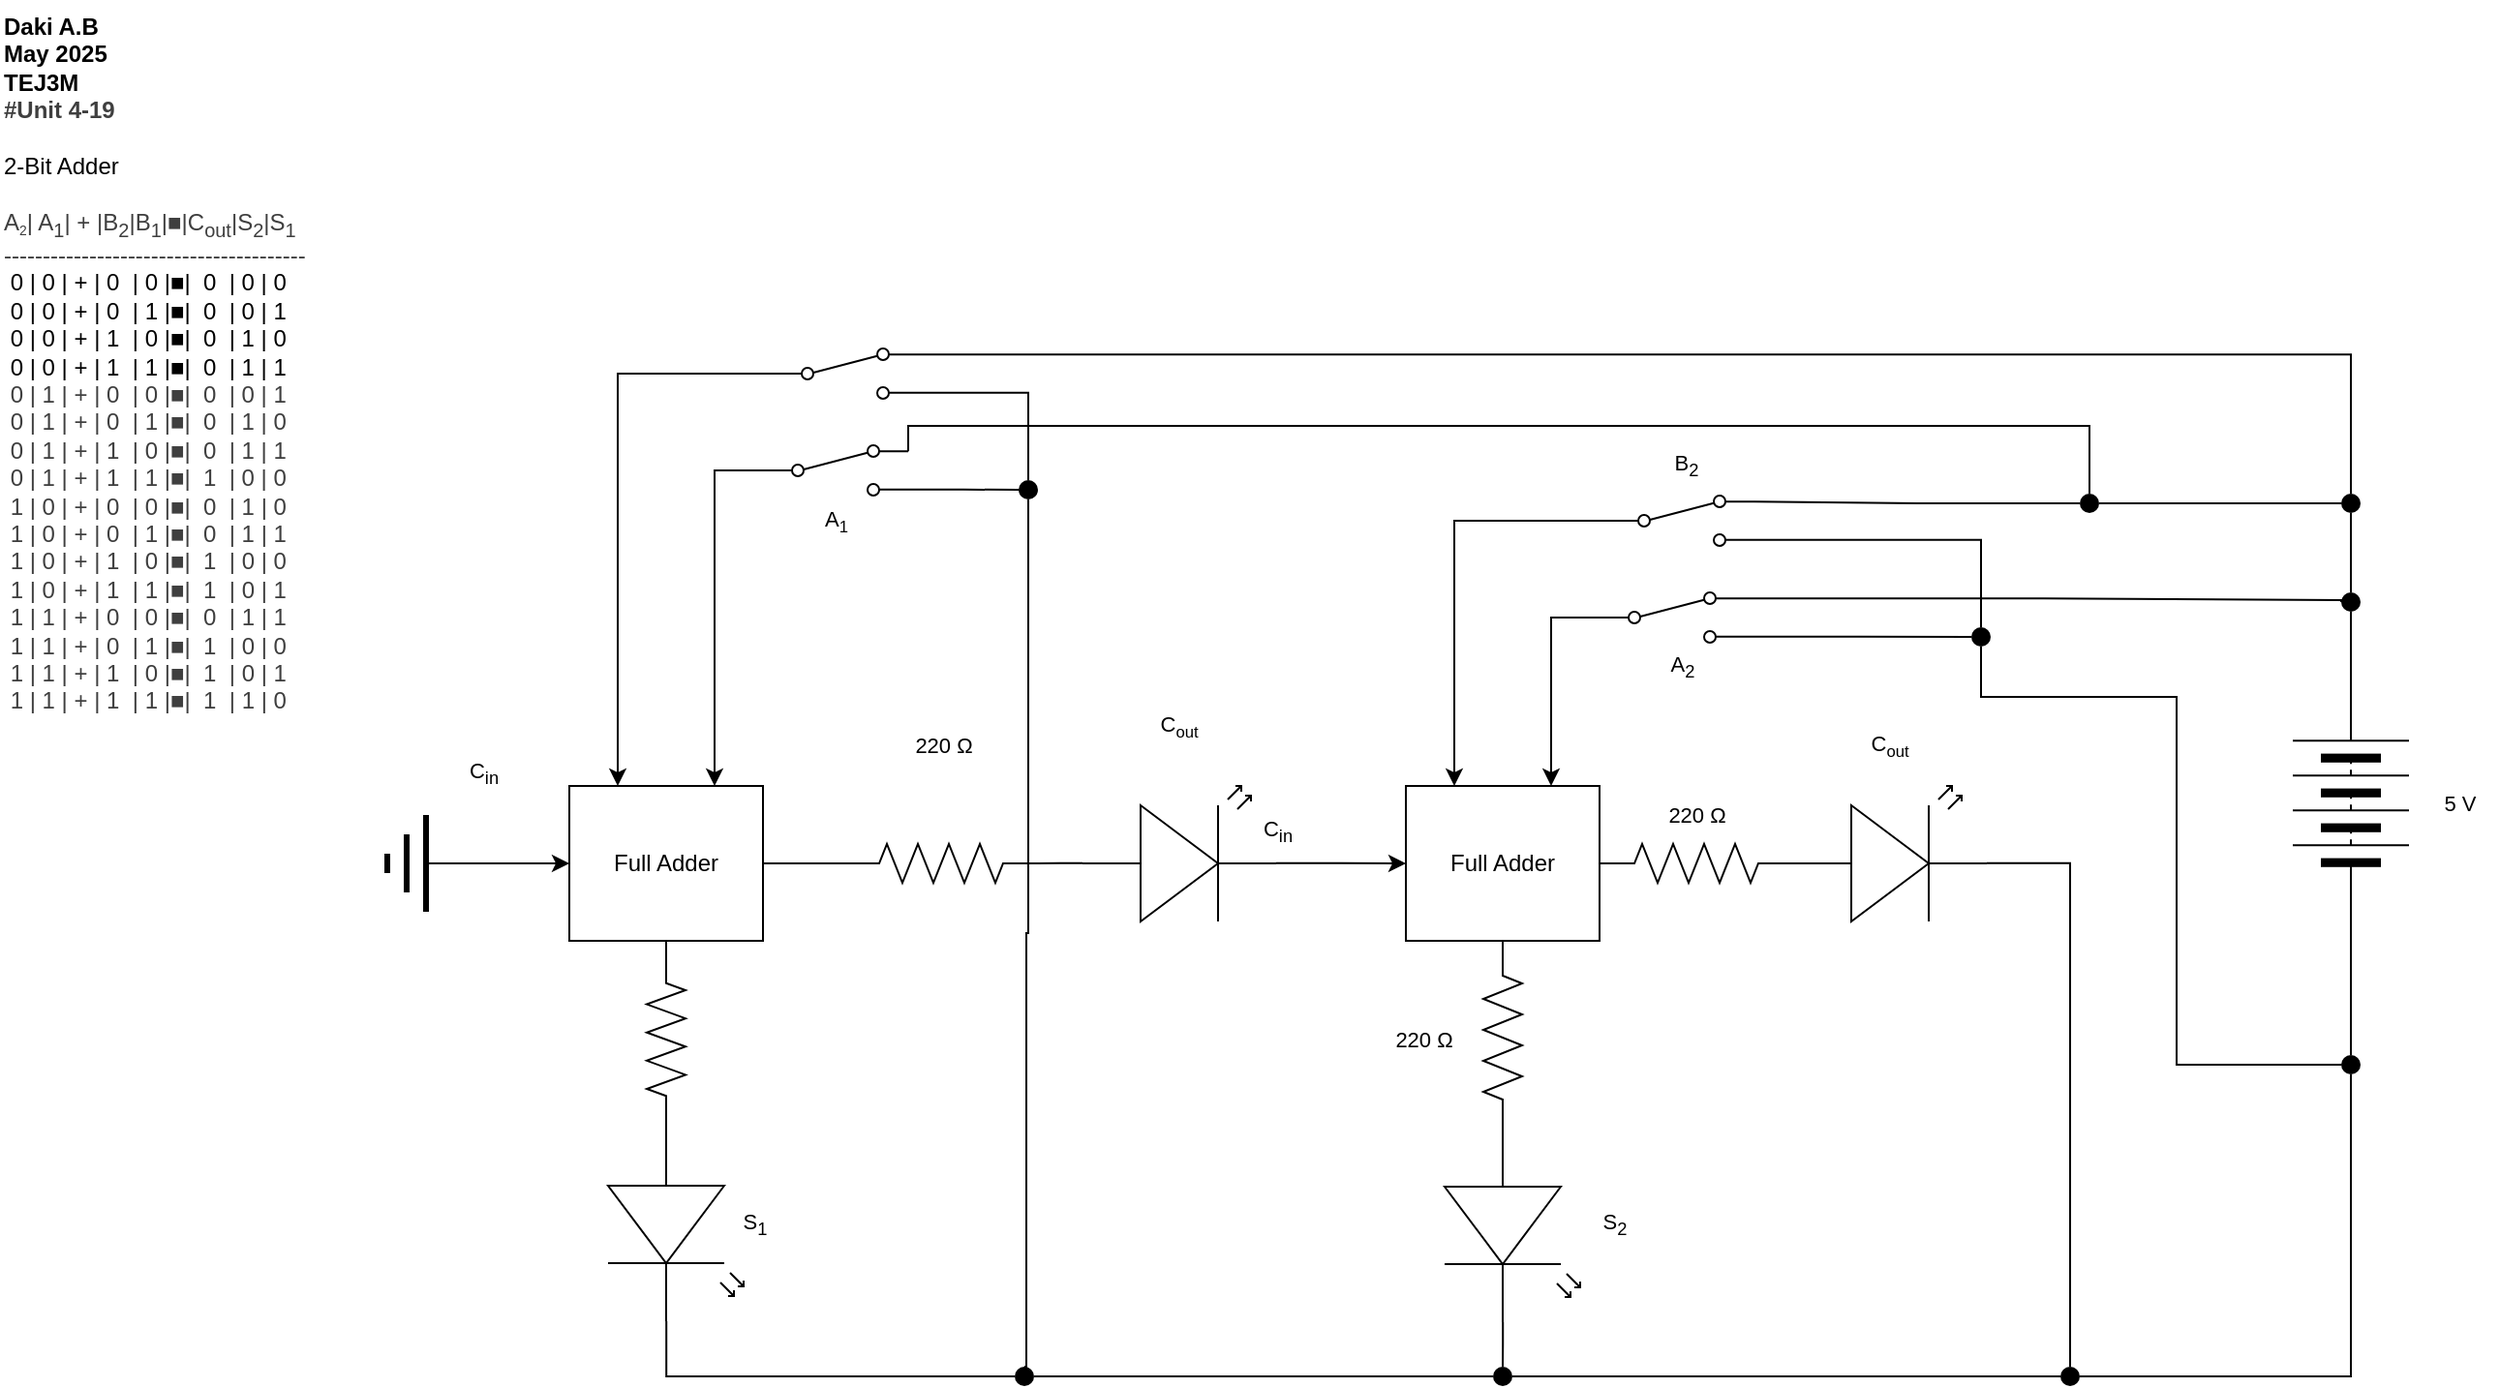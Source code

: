 <mxfile>
    <diagram id="_Hyo0010Kv4ziNow1hdH" name="Page-1">
        <mxGraphModel dx="443" dy="281" grid="1" gridSize="10" guides="1" tooltips="1" connect="1" arrows="1" fold="1" page="1" pageScale="1" pageWidth="827" pageHeight="1169" math="0" shadow="0">
            <root>
                <mxCell id="0"/>
                <mxCell id="1" parent="0"/>
                <mxCell id="21" value="&lt;b&gt;Daki A.B&lt;/b&gt;&lt;div&gt;&lt;font color=&quot;#000000&quot;&gt;&lt;b&gt;May 2025&lt;br&gt;&lt;/b&gt;&lt;/font&gt;&lt;div&gt;&lt;span style=&quot;background-color: transparent;&quot;&gt;&lt;b&gt;TEJ3M&lt;/b&gt;&lt;/span&gt;&lt;/div&gt;&lt;/div&gt;&lt;div&gt;&lt;div style=&quot;color: rgb(63, 63, 63);&quot;&gt;&lt;b&gt;#Unit 4-19&lt;br&gt;&lt;/b&gt;&lt;br&gt;&lt;/div&gt;&lt;/div&gt;&lt;div&gt;2-Bit Adder&lt;/div&gt;&lt;div&gt;&lt;span style=&quot;color: rgb(63, 63, 63); background-color: transparent;&quot;&gt;&lt;br&gt;&lt;/span&gt;&lt;/div&gt;&lt;div&gt;&lt;span style=&quot;color: rgb(63, 63, 63); background-color: transparent;&quot;&gt;A&lt;span style=&quot;font-size: 8.333px;&quot;&gt;&lt;sub&gt;2&lt;/sub&gt;&lt;/span&gt;| A&lt;sub&gt;1&lt;/sub&gt;| + |B&lt;sub&gt;2&lt;/sub&gt;|B&lt;sub&gt;1&lt;/sub&gt;|■|C&lt;sub&gt;out&lt;/sub&gt;|S&lt;sub&gt;2&lt;/sub&gt;|S&lt;sub&gt;1&lt;/sub&gt;&lt;/span&gt;&lt;/div&gt;&lt;div&gt;&lt;span style=&quot;color: rgb(63, 63, 63); background-color: transparent;&quot;&gt;---------------------------------------&lt;/span&gt;&lt;/div&gt;&lt;div&gt;&lt;div&gt;&amp;nbsp;0 | 0 | + | 0&amp;nbsp; | 0 |■|&amp;nbsp; 0&amp;nbsp; | 0 | 0&amp;nbsp;&amp;nbsp;&lt;/div&gt;&lt;div&gt;&amp;nbsp;0 | 0 | + | 0&amp;nbsp; | 1 |■|&amp;nbsp; 0&amp;nbsp; | 0 | 1&amp;nbsp;&lt;/div&gt;&lt;div&gt;&amp;nbsp;0 | 0 | + | 1&amp;nbsp; | 0 |■|&amp;nbsp; 0&amp;nbsp; | 1 | 0&amp;nbsp;&lt;/div&gt;&lt;div&gt;&amp;nbsp;0 | 0 | + | 1&amp;nbsp; | 1 |■|&amp;nbsp; 0&amp;nbsp; | 1 | 1&amp;nbsp;&lt;/div&gt;&lt;/div&gt;&lt;div&gt;&lt;div style=&quot;color: rgb(63, 63, 63); scrollbar-color: rgb(226, 226, 226) rgb(251, 251, 251);&quot;&gt;&amp;nbsp;0 | 1 | + | 0&amp;nbsp; | 0 |■|&amp;nbsp; 0&amp;nbsp; | 0 | 1&amp;nbsp;&lt;/div&gt;&lt;div style=&quot;color: rgb(63, 63, 63); scrollbar-color: rgb(226, 226, 226) rgb(251, 251, 251);&quot;&gt;&amp;nbsp;0 | 1 | + | 0&amp;nbsp; | 1 |■|&amp;nbsp; 0&amp;nbsp; | 1 | 0&amp;nbsp;&lt;/div&gt;&lt;div style=&quot;color: rgb(63, 63, 63); scrollbar-color: rgb(226, 226, 226) rgb(251, 251, 251);&quot;&gt;&amp;nbsp;0 | 1 | + | 1&amp;nbsp; | 0 |■|&amp;nbsp; 0&amp;nbsp; | 1 | 1&amp;nbsp;&lt;/div&gt;&lt;div style=&quot;color: rgb(63, 63, 63); scrollbar-color: rgb(226, 226, 226) rgb(251, 251, 251);&quot;&gt;&amp;nbsp;0 | 1 | + | 1&amp;nbsp; | 1 |■|&amp;nbsp; 1&amp;nbsp; | 0 | 0&amp;nbsp;&lt;/div&gt;&lt;/div&gt;&lt;div style=&quot;color: rgb(63, 63, 63); scrollbar-color: rgb(226, 226, 226) rgb(251, 251, 251);&quot;&gt;&amp;nbsp;1 | 0 | +&amp;nbsp;&lt;span style=&quot;color: rgb(63, 63, 63); background-color: transparent;&quot;&gt;| 0&amp;nbsp;&amp;nbsp;&lt;/span&gt;&lt;span style=&quot;color: rgb(63, 63, 63); background-color: transparent;&quot;&gt;|&lt;/span&gt;&lt;span style=&quot;background-color: transparent; color: rgb(63, 63, 63);&quot;&gt;&amp;nbsp;0&amp;nbsp;&lt;/span&gt;&lt;span style=&quot;color: rgb(63, 63, 63); background-color: transparent;&quot;&gt;|&lt;/span&gt;&lt;span style=&quot;color: rgb(63, 63, 63); background-color: transparent;&quot;&gt;■|&amp;nbsp; 0&amp;nbsp;&amp;nbsp;&lt;/span&gt;&lt;span style=&quot;color: rgb(63, 63, 63); background-color: transparent;&quot;&gt;| 1&amp;nbsp;&lt;/span&gt;&lt;span style=&quot;color: rgb(63, 63, 63); background-color: transparent;&quot;&gt;| 0&amp;nbsp;&lt;/span&gt;&lt;/div&gt;&lt;div style=&quot;color: rgb(63, 63, 63); scrollbar-color: rgb(226, 226, 226) rgb(251, 251, 251);&quot;&gt;&amp;nbsp;1 | 0 | +&amp;nbsp;&lt;span style=&quot;color: rgb(63, 63, 63); background-color: transparent;&quot;&gt;| 0&amp;nbsp;&amp;nbsp;&lt;/span&gt;&lt;span style=&quot;color: rgb(63, 63, 63); background-color: transparent;&quot;&gt;| 1&amp;nbsp;&lt;/span&gt;&lt;span style=&quot;color: rgb(63, 63, 63); background-color: transparent;&quot;&gt;|&lt;/span&gt;&lt;span style=&quot;color: rgb(63, 63, 63); background-color: transparent;&quot;&gt;■|&amp;nbsp; 0&amp;nbsp;&amp;nbsp;&lt;/span&gt;&lt;span style=&quot;color: rgb(63, 63, 63); background-color: transparent;&quot;&gt;| 1&amp;nbsp;&lt;/span&gt;&lt;span style=&quot;color: rgb(63, 63, 63); background-color: transparent;&quot;&gt;| 1&amp;nbsp;&lt;/span&gt;&lt;/div&gt;&lt;div style=&quot;color: rgb(63, 63, 63); scrollbar-color: rgb(226, 226, 226) rgb(251, 251, 251);&quot;&gt;&amp;nbsp;1 | 0 |&amp;nbsp;&lt;span style=&quot;color: rgb(63, 63, 63); background-color: transparent;&quot;&gt;+&amp;nbsp;&lt;/span&gt;&lt;span style=&quot;color: rgb(63, 63, 63); background-color: transparent;&quot;&gt;| 1&amp;nbsp;&amp;nbsp;&lt;/span&gt;&lt;span style=&quot;color: rgb(63, 63, 63); background-color: transparent;&quot;&gt;| 0&amp;nbsp;&lt;/span&gt;&lt;span style=&quot;color: rgb(63, 63, 63); background-color: transparent;&quot;&gt;|&lt;/span&gt;&lt;span style=&quot;color: rgb(63, 63, 63); background-color: transparent;&quot;&gt;■|&amp;nbsp; 1&amp;nbsp;&amp;nbsp;&lt;/span&gt;&lt;span style=&quot;color: rgb(63, 63, 63); background-color: transparent;&quot;&gt;| 0&amp;nbsp;&lt;/span&gt;&lt;span style=&quot;color: rgb(63, 63, 63); background-color: transparent;&quot;&gt;| 0&amp;nbsp;&lt;/span&gt;&lt;/div&gt;&lt;div style=&quot;color: rgb(63, 63, 63); scrollbar-color: rgb(226, 226, 226) rgb(251, 251, 251);&quot;&gt;&amp;nbsp;1 | 0 |&amp;nbsp;&lt;span style=&quot;color: rgb(63, 63, 63); background-color: transparent;&quot;&gt;+&amp;nbsp;&lt;/span&gt;&lt;span style=&quot;color: rgb(63, 63, 63); background-color: transparent;&quot;&gt;| 1&amp;nbsp;&amp;nbsp;&lt;/span&gt;&lt;span style=&quot;color: rgb(63, 63, 63); background-color: transparent;&quot;&gt;| 1&amp;nbsp;&lt;/span&gt;&lt;span style=&quot;color: rgb(63, 63, 63); background-color: transparent;&quot;&gt;|&lt;/span&gt;&lt;span style=&quot;color: rgb(63, 63, 63); background-color: transparent;&quot;&gt;■|&amp;nbsp; 1&amp;nbsp;&amp;nbsp;&lt;/span&gt;&lt;span style=&quot;color: rgb(63, 63, 63); background-color: transparent;&quot;&gt;| 0&amp;nbsp;&lt;/span&gt;&lt;span style=&quot;color: rgb(63, 63, 63); background-color: transparent;&quot;&gt;| 1&amp;nbsp;&lt;/span&gt;&lt;/div&gt;&lt;div style=&quot;color: rgb(63, 63, 63); scrollbar-color: rgb(226, 226, 226) rgb(251, 251, 251);&quot;&gt;&amp;nbsp;1 | 1 |&amp;nbsp;&lt;span style=&quot;color: rgb(63, 63, 63); background-color: transparent;&quot;&gt;+&amp;nbsp;&lt;/span&gt;&lt;span style=&quot;color: rgb(63, 63, 63); background-color: transparent;&quot;&gt;| 0&amp;nbsp;&amp;nbsp;&lt;/span&gt;&lt;span style=&quot;color: rgb(63, 63, 63); background-color: transparent;&quot;&gt;| 0&amp;nbsp;&lt;/span&gt;&lt;span style=&quot;color: rgb(63, 63, 63); background-color: transparent;&quot;&gt;|&lt;/span&gt;&lt;span style=&quot;color: rgb(63, 63, 63); background-color: transparent;&quot;&gt;■|&amp;nbsp; 0&amp;nbsp;&amp;nbsp;&lt;/span&gt;&lt;span style=&quot;color: rgb(63, 63, 63); background-color: transparent;&quot;&gt;| 1&amp;nbsp;&lt;/span&gt;&lt;span style=&quot;color: rgb(63, 63, 63); background-color: transparent;&quot;&gt;| 1&amp;nbsp;&lt;/span&gt;&lt;/div&gt;&lt;div style=&quot;color: rgb(63, 63, 63); scrollbar-color: rgb(226, 226, 226) rgb(251, 251, 251);&quot;&gt;&amp;nbsp;1 | 1 |&amp;nbsp;&lt;span style=&quot;color: rgb(63, 63, 63); background-color: transparent;&quot;&gt;+&amp;nbsp;&lt;/span&gt;&lt;span style=&quot;color: rgb(63, 63, 63); background-color: transparent;&quot;&gt;| 0&amp;nbsp;&amp;nbsp;&lt;/span&gt;&lt;span style=&quot;color: rgb(63, 63, 63); background-color: transparent;&quot;&gt;| 1&amp;nbsp;&lt;/span&gt;&lt;span style=&quot;color: rgb(63, 63, 63); background-color: transparent;&quot;&gt;|&lt;/span&gt;&lt;span style=&quot;color: rgb(63, 63, 63); background-color: transparent;&quot;&gt;■|&amp;nbsp; 1&amp;nbsp;&amp;nbsp;&lt;/span&gt;&lt;span style=&quot;color: rgb(63, 63, 63); background-color: transparent;&quot;&gt;| 0&amp;nbsp;&lt;/span&gt;&lt;span style=&quot;color: rgb(63, 63, 63); background-color: transparent;&quot;&gt;| 0&amp;nbsp;&lt;/span&gt;&lt;/div&gt;&lt;div style=&quot;color: rgb(63, 63, 63); scrollbar-color: rgb(226, 226, 226) rgb(251, 251, 251);&quot;&gt;&amp;nbsp;1 | 1 |&amp;nbsp;&lt;span style=&quot;color: rgb(63, 63, 63); background-color: transparent;&quot;&gt;+&amp;nbsp;&lt;/span&gt;&lt;span style=&quot;color: rgb(63, 63, 63); background-color: transparent;&quot;&gt;| 1&amp;nbsp;&amp;nbsp;&lt;/span&gt;&lt;span style=&quot;color: rgb(63, 63, 63); background-color: transparent;&quot;&gt;| 0&amp;nbsp;&lt;/span&gt;&lt;span style=&quot;color: rgb(63, 63, 63); background-color: transparent;&quot;&gt;|&lt;/span&gt;&lt;span style=&quot;color: rgb(63, 63, 63); background-color: transparent;&quot;&gt;■|&amp;nbsp; 1&amp;nbsp;&amp;nbsp;&lt;/span&gt;&lt;span style=&quot;color: rgb(63, 63, 63); background-color: transparent;&quot;&gt;| 0&amp;nbsp;&lt;/span&gt;&lt;span style=&quot;color: rgb(63, 63, 63); background-color: transparent;&quot;&gt;| 1&amp;nbsp;&lt;/span&gt;&lt;/div&gt;&lt;div style=&quot;color: rgb(63, 63, 63); scrollbar-color: rgb(226, 226, 226) rgb(251, 251, 251);&quot;&gt;&amp;nbsp;1 | 1 |&amp;nbsp;&lt;span style=&quot;color: rgb(63, 63, 63); background-color: transparent;&quot;&gt;+&amp;nbsp;&lt;/span&gt;&lt;span style=&quot;color: rgb(63, 63, 63); background-color: transparent;&quot;&gt;| 1&amp;nbsp;&amp;nbsp;&lt;/span&gt;&lt;span style=&quot;color: rgb(63, 63, 63); background-color: transparent;&quot;&gt;| 1&amp;nbsp;&lt;/span&gt;&lt;span style=&quot;color: rgb(63, 63, 63); background-color: transparent;&quot;&gt;|&lt;/span&gt;&lt;span style=&quot;color: rgb(63, 63, 63); background-color: transparent;&quot;&gt;■|&amp;nbsp; 1&amp;nbsp;&amp;nbsp;&lt;/span&gt;&lt;span style=&quot;color: rgb(63, 63, 63); background-color: transparent;&quot;&gt;| 1&amp;nbsp;&lt;/span&gt;&lt;span style=&quot;color: rgb(63, 63, 63); background-color: transparent;&quot;&gt;| 0&amp;nbsp;&lt;/span&gt;&lt;/div&gt;&lt;div style=&quot;color: rgb(63, 63, 63); scrollbar-color: rgb(226, 226, 226) rgb(251, 251, 251);&quot;&gt;&lt;br&gt;&lt;/div&gt;" style="text;html=1;align=left;verticalAlign=middle;resizable=0;points=[];autosize=1;strokeColor=none;fillColor=none;" parent="1" vertex="1">
                    <mxGeometry x="120" y="130" width="180" height="390" as="geometry"/>
                </mxCell>
                <mxCell id="190" style="edgeStyle=orthogonalEdgeStyle;shape=connector;rounded=0;html=1;exitX=0;exitY=0.5;exitDx=0;exitDy=0;strokeColor=default;align=center;verticalAlign=middle;fontFamily=Helvetica;fontSize=11;fontColor=default;labelBackgroundColor=default;endArrow=none;endFill=0;startArrow=classic;startFill=1;" edge="1" parent="1" source="191">
                    <mxGeometry relative="1" as="geometry">
                        <mxPoint x="340" y="576" as="targetPoint"/>
                        <Array as="points">
                            <mxPoint x="340" y="576"/>
                        </Array>
                    </mxGeometry>
                </mxCell>
                <mxCell id="191" value="Full Adder" style="rounded=0;whiteSpace=wrap;html=1;" vertex="1" parent="1">
                    <mxGeometry x="414" y="536" width="100" height="80" as="geometry"/>
                </mxCell>
                <mxCell id="192" value="A&lt;font size=&quot;1&quot;&gt;&lt;sub&gt;1&lt;/sub&gt;&lt;/font&gt;" style="text;html=1;align=center;verticalAlign=middle;whiteSpace=wrap;rounded=0;fontFamily=Helvetica;fontSize=11;fontColor=default;labelBackgroundColor=default;" vertex="1" parent="1">
                    <mxGeometry x="521.5" y="384" width="60" height="30" as="geometry"/>
                </mxCell>
                <mxCell id="193" value="C&lt;sub&gt;in&lt;/sub&gt;" style="text;html=1;align=center;verticalAlign=middle;whiteSpace=wrap;rounded=0;fontFamily=Helvetica;fontSize=11;fontColor=default;labelBackgroundColor=default;" vertex="1" parent="1">
                    <mxGeometry x="340" y="515" width="60" height="30" as="geometry"/>
                </mxCell>
                <mxCell id="194" value="C&lt;font size=&quot;1&quot;&gt;&lt;sub&gt;out&lt;/sub&gt;&lt;/font&gt;" style="text;html=1;align=center;verticalAlign=middle;whiteSpace=wrap;rounded=0;fontFamily=Helvetica;fontSize=11;fontColor=default;labelBackgroundColor=default;" vertex="1" parent="1">
                    <mxGeometry x="699" y="490" width="60" height="30" as="geometry"/>
                </mxCell>
                <mxCell id="195" value="S&lt;sub&gt;1&lt;/sub&gt;" style="text;html=1;align=center;verticalAlign=middle;whiteSpace=wrap;rounded=0;fontFamily=Helvetica;fontSize=11;fontColor=default;labelBackgroundColor=default;" vertex="1" parent="1">
                    <mxGeometry x="480" y="748" width="60" height="30" as="geometry"/>
                </mxCell>
                <mxCell id="196" value="Full Adder" style="rounded=0;whiteSpace=wrap;html=1;" vertex="1" parent="1">
                    <mxGeometry x="846" y="536" width="100" height="80" as="geometry"/>
                </mxCell>
                <mxCell id="197" value="A&lt;sub&gt;2&lt;/sub&gt;" style="text;html=1;align=center;verticalAlign=middle;whiteSpace=wrap;rounded=0;fontFamily=Helvetica;fontSize=11;fontColor=default;labelBackgroundColor=default;" vertex="1" parent="1">
                    <mxGeometry x="958.5" y="460" width="60" height="30" as="geometry"/>
                </mxCell>
                <mxCell id="198" value="B&lt;sub&gt;2&lt;/sub&gt;" style="text;html=1;align=center;verticalAlign=middle;whiteSpace=wrap;rounded=0;fontFamily=Helvetica;fontSize=11;fontColor=default;labelBackgroundColor=default;" vertex="1" parent="1">
                    <mxGeometry x="961" y="356" width="60" height="30" as="geometry"/>
                </mxCell>
                <mxCell id="199" value="C&lt;sub&gt;in&lt;/sub&gt;" style="text;html=1;align=center;verticalAlign=middle;whiteSpace=wrap;rounded=0;fontFamily=Helvetica;fontSize=11;fontColor=default;labelBackgroundColor=default;" vertex="1" parent="1">
                    <mxGeometry x="750" y="545" width="60" height="30" as="geometry"/>
                </mxCell>
                <mxCell id="200" value="C&lt;font size=&quot;1&quot;&gt;&lt;sub&gt;out&lt;/sub&gt;&lt;/font&gt;" style="text;html=1;align=center;verticalAlign=middle;whiteSpace=wrap;rounded=0;fontFamily=Helvetica;fontSize=11;fontColor=default;labelBackgroundColor=default;" vertex="1" parent="1">
                    <mxGeometry x="1066" y="500" width="60" height="30" as="geometry"/>
                </mxCell>
                <mxCell id="201" value="S&lt;sub&gt;2&lt;/sub&gt;" style="text;html=1;align=center;verticalAlign=middle;whiteSpace=wrap;rounded=0;fontFamily=Helvetica;fontSize=11;fontColor=default;labelBackgroundColor=default;" vertex="1" parent="1">
                    <mxGeometry x="924" y="747.5" width="60" height="30" as="geometry"/>
                </mxCell>
                <mxCell id="202" style="edgeStyle=orthogonalEdgeStyle;shape=connector;rounded=0;html=1;exitX=1;exitY=0.57;exitDx=0;exitDy=0;exitPerimeter=0;entryX=0.5;entryY=0;entryDx=0;entryDy=0;strokeColor=default;align=center;verticalAlign=middle;fontFamily=Helvetica;fontSize=11;fontColor=default;labelBackgroundColor=default;endArrow=none;endFill=0;" edge="1" parent="1" source="203" target="221">
                    <mxGeometry relative="1" as="geometry"/>
                </mxCell>
                <mxCell id="203" value="" style="verticalLabelPosition=bottom;shadow=0;dashed=0;align=center;html=1;verticalAlign=top;shape=mxgraph.electrical.opto_electronics.led_2;pointerEvents=1;rotation=90;" vertex="1" parent="1">
                    <mxGeometry x="851" y="728" width="100" height="70" as="geometry"/>
                </mxCell>
                <mxCell id="204" style="edgeStyle=orthogonalEdgeStyle;shape=connector;rounded=0;html=1;exitX=1;exitY=0.57;exitDx=0;exitDy=0;exitPerimeter=0;entryX=0.5;entryY=0;entryDx=0;entryDy=0;strokeColor=default;align=center;verticalAlign=middle;fontFamily=Helvetica;fontSize=11;fontColor=default;labelBackgroundColor=default;endArrow=none;endFill=0;" edge="1" parent="1" source="205" target="222">
                    <mxGeometry relative="1" as="geometry"/>
                </mxCell>
                <mxCell id="205" value="" style="verticalLabelPosition=bottom;shadow=0;dashed=0;align=center;html=1;verticalAlign=top;shape=mxgraph.electrical.opto_electronics.led_2;pointerEvents=1;rotation=0;" vertex="1" parent="1">
                    <mxGeometry x="1046" y="536" width="100" height="70" as="geometry"/>
                </mxCell>
                <mxCell id="206" value="" style="pointerEvents=1;verticalLabelPosition=bottom;shadow=0;dashed=0;align=center;html=1;verticalAlign=top;shape=mxgraph.electrical.resistors.resistor_2;fontFamily=Helvetica;fontSize=11;fontColor=default;labelBackgroundColor=default;" vertex="1" parent="1">
                    <mxGeometry x="946" y="566" width="100" height="20" as="geometry"/>
                </mxCell>
                <mxCell id="207" value="" style="pointerEvents=1;verticalLabelPosition=bottom;shadow=0;dashed=0;align=center;html=1;verticalAlign=top;shape=mxgraph.electrical.resistors.resistor_2;fontFamily=Helvetica;fontSize=11;fontColor=default;labelBackgroundColor=default;rotation=90;" vertex="1" parent="1">
                    <mxGeometry x="846" y="656" width="100" height="20" as="geometry"/>
                </mxCell>
                <mxCell id="208" style="edgeStyle=orthogonalEdgeStyle;shape=connector;rounded=0;html=1;exitX=1;exitY=0.57;exitDx=0;exitDy=0;exitPerimeter=0;entryX=0;entryY=0.5;entryDx=0;entryDy=0;strokeColor=default;align=center;verticalAlign=middle;fontFamily=Helvetica;fontSize=11;fontColor=default;labelBackgroundColor=default;endArrow=none;endFill=0;" edge="1" parent="1" source="209" target="244">
                    <mxGeometry relative="1" as="geometry"/>
                </mxCell>
                <mxCell id="209" value="" style="verticalLabelPosition=bottom;shadow=0;dashed=0;align=center;html=1;verticalAlign=top;shape=mxgraph.electrical.opto_electronics.led_2;pointerEvents=1;rotation=90;" vertex="1" parent="1">
                    <mxGeometry x="419" y="727.5" width="100" height="70" as="geometry"/>
                </mxCell>
                <mxCell id="262" style="edgeStyle=orthogonalEdgeStyle;html=1;exitX=0;exitY=0.5;exitDx=0;exitDy=0;exitPerimeter=0;entryX=0.5;entryY=1;entryDx=0;entryDy=0;rounded=0;endArrow=none;endFill=0;" edge="1" parent="1" source="210" target="191">
                    <mxGeometry relative="1" as="geometry"/>
                </mxCell>
                <mxCell id="210" value="" style="pointerEvents=1;verticalLabelPosition=bottom;shadow=0;dashed=0;align=center;html=1;verticalAlign=top;shape=mxgraph.electrical.resistors.resistor_2;fontFamily=Helvetica;fontSize=11;fontColor=default;labelBackgroundColor=default;rotation=90;" vertex="1" parent="1">
                    <mxGeometry x="418.5" y="657" width="91" height="20" as="geometry"/>
                </mxCell>
                <mxCell id="211" style="edgeStyle=orthogonalEdgeStyle;shape=connector;rounded=0;html=1;exitX=1;exitY=0.57;exitDx=0;exitDy=0;exitPerimeter=0;entryX=0;entryY=0.5;entryDx=0;entryDy=0;strokeColor=default;align=center;verticalAlign=middle;fontFamily=Helvetica;fontSize=11;fontColor=default;labelBackgroundColor=default;endArrow=classic;endFill=1;" edge="1" parent="1" source="212" target="196">
                    <mxGeometry relative="1" as="geometry"/>
                </mxCell>
                <mxCell id="212" value="" style="verticalLabelPosition=bottom;shadow=0;dashed=0;align=center;html=1;verticalAlign=top;shape=mxgraph.electrical.opto_electronics.led_2;pointerEvents=1;rotation=0;" vertex="1" parent="1">
                    <mxGeometry x="679" y="536" width="100" height="70" as="geometry"/>
                </mxCell>
                <mxCell id="213" style="edgeStyle=orthogonalEdgeStyle;shape=connector;rounded=0;html=1;exitX=0;exitY=0.5;exitDx=0;exitDy=0;exitPerimeter=0;entryX=1;entryY=0.5;entryDx=0;entryDy=0;strokeColor=default;align=center;verticalAlign=middle;fontFamily=Helvetica;fontSize=11;fontColor=default;labelBackgroundColor=default;endArrow=none;endFill=0;" edge="1" parent="1" source="214" target="191">
                    <mxGeometry relative="1" as="geometry"/>
                </mxCell>
                <mxCell id="214" value="" style="pointerEvents=1;verticalLabelPosition=bottom;shadow=0;dashed=0;align=center;html=1;verticalAlign=top;shape=mxgraph.electrical.resistors.resistor_2;fontFamily=Helvetica;fontSize=11;fontColor=default;labelBackgroundColor=default;rotation=0;" vertex="1" parent="1">
                    <mxGeometry x="556" y="566" width="100" height="20" as="geometry"/>
                </mxCell>
                <mxCell id="215" style="edgeStyle=orthogonalEdgeStyle;shape=connector;rounded=0;html=1;exitX=1;exitY=0.5;exitDx=0;exitDy=0;entryX=0.5;entryY=1;entryDx=0;entryDy=0;strokeColor=default;align=center;verticalAlign=middle;fontFamily=Helvetica;fontSize=11;fontColor=default;labelBackgroundColor=default;endArrow=none;endFill=0;" edge="1" parent="1" source="217" target="240">
                    <mxGeometry relative="1" as="geometry"/>
                </mxCell>
                <mxCell id="216" style="edgeStyle=orthogonalEdgeStyle;shape=connector;rounded=0;html=1;exitX=0;exitY=0.5;exitDx=0;exitDy=0;entryX=0.5;entryY=0;entryDx=0;entryDy=0;strokeColor=default;align=center;verticalAlign=middle;fontFamily=Helvetica;fontSize=11;fontColor=default;labelBackgroundColor=default;endArrow=none;endFill=0;" edge="1" parent="1" source="217" target="250">
                    <mxGeometry relative="1" as="geometry"/>
                </mxCell>
                <mxCell id="217" value="" style="pointerEvents=1;verticalLabelPosition=bottom;shadow=0;dashed=0;align=center;html=1;verticalAlign=top;shape=mxgraph.electrical.miscellaneous.batteryStack;fontFamily=Helvetica;fontSize=11;fontColor=default;labelBackgroundColor=default;rotation=-90;" vertex="1" parent="1">
                    <mxGeometry x="1284" y="515" width="100" height="60" as="geometry"/>
                </mxCell>
                <mxCell id="219" style="edgeStyle=orthogonalEdgeStyle;shape=connector;rounded=0;html=1;exitX=0;exitY=0.57;exitDx=0;exitDy=0;exitPerimeter=0;entryX=1;entryY=0.5;entryDx=0;entryDy=0;entryPerimeter=0;strokeColor=default;align=center;verticalAlign=middle;fontFamily=Helvetica;fontSize=11;fontColor=default;labelBackgroundColor=default;endArrow=none;endFill=0;" edge="1" parent="1" source="212" target="214">
                    <mxGeometry relative="1" as="geometry"/>
                </mxCell>
                <mxCell id="220" style="edgeStyle=orthogonalEdgeStyle;shape=connector;rounded=0;html=1;exitX=1;exitY=0.5;exitDx=0;exitDy=0;entryX=0;entryY=0.5;entryDx=0;entryDy=0;strokeColor=default;align=center;verticalAlign=middle;fontFamily=Helvetica;fontSize=11;fontColor=default;labelBackgroundColor=default;endArrow=none;endFill=0;" edge="1" parent="1" source="221" target="222">
                    <mxGeometry relative="1" as="geometry"/>
                </mxCell>
                <mxCell id="221" value="" style="shape=ellipse;fillColor=#000000;strokeColor=none;html=1;sketch=0;fontFamily=Helvetica;fontSize=11;fontColor=default;labelBackgroundColor=default;" vertex="1" parent="1">
                    <mxGeometry x="891" y="836" width="10" height="10" as="geometry"/>
                </mxCell>
                <mxCell id="222" value="" style="shape=ellipse;fillColor=#000000;strokeColor=none;html=1;sketch=0;fontFamily=Helvetica;fontSize=11;fontColor=default;labelBackgroundColor=default;" vertex="1" parent="1">
                    <mxGeometry x="1184" y="836" width="10" height="10" as="geometry"/>
                </mxCell>
                <mxCell id="223" style="edgeStyle=orthogonalEdgeStyle;shape=connector;rounded=0;html=1;exitX=0;exitY=0.5;exitDx=0;exitDy=0;entryX=0.75;entryY=0;entryDx=0;entryDy=0;strokeColor=default;align=center;verticalAlign=middle;fontFamily=Helvetica;fontSize=11;fontColor=default;labelBackgroundColor=default;endArrow=classic;endFill=1;" edge="1" parent="1" source="226" target="191">
                    <mxGeometry relative="1" as="geometry"/>
                </mxCell>
                <mxCell id="224" style="edgeStyle=orthogonalEdgeStyle;shape=connector;rounded=0;html=1;exitX=1;exitY=0.12;exitDx=0;exitDy=0;entryX=0.5;entryY=0;entryDx=0;entryDy=0;strokeColor=default;align=center;verticalAlign=middle;fontFamily=Helvetica;fontSize=11;fontColor=default;labelBackgroundColor=default;endArrow=none;endFill=0;" edge="1" parent="1" source="226" target="242">
                    <mxGeometry relative="1" as="geometry">
                        <Array as="points">
                            <mxPoint x="589" y="350"/>
                            <mxPoint x="1199" y="350"/>
                        </Array>
                    </mxGeometry>
                </mxCell>
                <mxCell id="225" style="edgeStyle=orthogonalEdgeStyle;shape=connector;rounded=0;html=1;exitX=1;exitY=0.88;exitDx=0;exitDy=0;entryX=0;entryY=0.5;entryDx=0;entryDy=0;strokeColor=default;align=center;verticalAlign=middle;fontFamily=Helvetica;fontSize=11;fontColor=default;labelBackgroundColor=default;endArrow=none;endFill=0;" edge="1" parent="1" source="226" target="246">
                    <mxGeometry relative="1" as="geometry"/>
                </mxCell>
                <mxCell id="226" value="" style="html=1;shape=mxgraph.electrical.electro-mechanical.twoWaySwitch;aspect=fixed;elSwitchState=2;fontFamily=Helvetica;fontSize=11;fontColor=default;labelBackgroundColor=default;" vertex="1" parent="1">
                    <mxGeometry x="514" y="360" width="75" height="26" as="geometry"/>
                </mxCell>
                <mxCell id="227" style="edgeStyle=orthogonalEdgeStyle;shape=connector;rounded=0;html=1;exitX=0;exitY=0.5;exitDx=0;exitDy=0;entryX=0.25;entryY=0;entryDx=0;entryDy=0;strokeColor=default;align=center;verticalAlign=middle;fontFamily=Helvetica;fontSize=11;fontColor=default;labelBackgroundColor=default;endArrow=classic;endFill=1;" edge="1" parent="1" source="230" target="191">
                    <mxGeometry relative="1" as="geometry"/>
                </mxCell>
                <mxCell id="228" style="edgeStyle=orthogonalEdgeStyle;shape=connector;rounded=0;html=1;exitX=1;exitY=0.12;exitDx=0;exitDy=0;entryX=0.5;entryY=0;entryDx=0;entryDy=0;strokeColor=default;align=center;verticalAlign=middle;fontFamily=Helvetica;fontSize=11;fontColor=default;labelBackgroundColor=default;endArrow=none;endFill=0;" edge="1" parent="1" source="230" target="238">
                    <mxGeometry relative="1" as="geometry"/>
                </mxCell>
                <mxCell id="229" style="edgeStyle=orthogonalEdgeStyle;shape=connector;rounded=0;html=1;exitX=1;exitY=0.88;exitDx=0;exitDy=0;entryX=0.5;entryY=0;entryDx=0;entryDy=0;strokeColor=default;align=center;verticalAlign=middle;fontFamily=Helvetica;fontSize=11;fontColor=default;labelBackgroundColor=default;endArrow=none;endFill=0;" edge="1" parent="1" source="230" target="246">
                    <mxGeometry relative="1" as="geometry"/>
                </mxCell>
                <mxCell id="230" value="" style="html=1;shape=mxgraph.electrical.electro-mechanical.twoWaySwitch;aspect=fixed;elSwitchState=2;fontFamily=Helvetica;fontSize=11;fontColor=default;labelBackgroundColor=default;" vertex="1" parent="1">
                    <mxGeometry x="519" y="310" width="75" height="26" as="geometry"/>
                </mxCell>
                <mxCell id="231" style="edgeStyle=orthogonalEdgeStyle;shape=connector;rounded=0;html=1;exitX=0;exitY=0.5;exitDx=0;exitDy=0;entryX=0.75;entryY=0;entryDx=0;entryDy=0;strokeColor=default;align=center;verticalAlign=middle;fontFamily=Helvetica;fontSize=11;fontColor=default;labelBackgroundColor=default;endArrow=classic;endFill=1;" edge="1" parent="1" source="233" target="196">
                    <mxGeometry relative="1" as="geometry"/>
                </mxCell>
                <mxCell id="232" style="edgeStyle=orthogonalEdgeStyle;shape=connector;rounded=0;html=1;exitX=1;exitY=0.88;exitDx=0;exitDy=0;entryX=0;entryY=0.5;entryDx=0;entryDy=0;strokeColor=default;align=center;verticalAlign=middle;fontFamily=Helvetica;fontSize=11;fontColor=default;labelBackgroundColor=default;endArrow=none;endFill=0;" edge="1" parent="1" source="233" target="248">
                    <mxGeometry relative="1" as="geometry"/>
                </mxCell>
                <mxCell id="260" style="edgeStyle=orthogonalEdgeStyle;html=1;exitX=1;exitY=0.12;exitDx=0;exitDy=0;entryX=0;entryY=0.5;entryDx=0;entryDy=0;rounded=0;endArrow=none;endFill=0;" edge="1" parent="1" source="233" target="240">
                    <mxGeometry relative="1" as="geometry">
                        <Array as="points">
                            <mxPoint x="1175" y="439"/>
                            <mxPoint x="1329" y="440"/>
                        </Array>
                    </mxGeometry>
                </mxCell>
                <mxCell id="233" value="" style="html=1;shape=mxgraph.electrical.electro-mechanical.twoWaySwitch;aspect=fixed;elSwitchState=2;fontFamily=Helvetica;fontSize=11;fontColor=default;labelBackgroundColor=default;" vertex="1" parent="1">
                    <mxGeometry x="946" y="436" width="75" height="26" as="geometry"/>
                </mxCell>
                <mxCell id="234" style="edgeStyle=orthogonalEdgeStyle;shape=connector;rounded=0;html=1;exitX=0;exitY=0.5;exitDx=0;exitDy=0;entryX=0.25;entryY=0;entryDx=0;entryDy=0;strokeColor=default;align=center;verticalAlign=middle;fontFamily=Helvetica;fontSize=11;fontColor=default;labelBackgroundColor=default;endArrow=classic;endFill=1;" edge="1" parent="1" source="236" target="196">
                    <mxGeometry relative="1" as="geometry"/>
                </mxCell>
                <mxCell id="235" style="edgeStyle=orthogonalEdgeStyle;shape=connector;rounded=0;html=1;exitX=1;exitY=0.88;exitDx=0;exitDy=0;entryX=0.5;entryY=0;entryDx=0;entryDy=0;strokeColor=default;align=center;verticalAlign=middle;fontFamily=Helvetica;fontSize=11;fontColor=default;labelBackgroundColor=default;endArrow=none;endFill=0;" edge="1" parent="1" source="236" target="248">
                    <mxGeometry relative="1" as="geometry"/>
                </mxCell>
                <mxCell id="236" value="" style="html=1;shape=mxgraph.electrical.electro-mechanical.twoWaySwitch;aspect=fixed;elSwitchState=2;fontFamily=Helvetica;fontSize=11;fontColor=default;labelBackgroundColor=default;" vertex="1" parent="1">
                    <mxGeometry x="951" y="386" width="75" height="26" as="geometry"/>
                </mxCell>
                <mxCell id="237" style="edgeStyle=orthogonalEdgeStyle;shape=connector;rounded=0;html=1;exitX=0;exitY=0.5;exitDx=0;exitDy=0;entryX=1;entryY=0.5;entryDx=0;entryDy=0;strokeColor=default;align=center;verticalAlign=middle;fontFamily=Helvetica;fontSize=11;fontColor=default;labelBackgroundColor=default;endArrow=none;endFill=0;" edge="1" parent="1" source="238" target="242">
                    <mxGeometry relative="1" as="geometry"/>
                </mxCell>
                <mxCell id="238" value="" style="shape=ellipse;fillColor=#000000;strokeColor=none;html=1;sketch=0;fontFamily=Helvetica;fontSize=11;fontColor=default;labelBackgroundColor=default;" vertex="1" parent="1">
                    <mxGeometry x="1329" y="385" width="10" height="10" as="geometry"/>
                </mxCell>
                <mxCell id="239" style="edgeStyle=orthogonalEdgeStyle;shape=connector;rounded=0;html=1;exitX=0.5;exitY=0;exitDx=0;exitDy=0;entryX=0.5;entryY=1;entryDx=0;entryDy=0;strokeColor=default;align=center;verticalAlign=middle;fontFamily=Helvetica;fontSize=11;fontColor=default;labelBackgroundColor=default;endArrow=none;endFill=0;" edge="1" parent="1" source="240" target="238">
                    <mxGeometry relative="1" as="geometry"/>
                </mxCell>
                <mxCell id="240" value="" style="shape=ellipse;fillColor=#000000;strokeColor=none;html=1;sketch=0;fontFamily=Helvetica;fontSize=11;fontColor=default;labelBackgroundColor=default;" vertex="1" parent="1">
                    <mxGeometry x="1329" y="436" width="10" height="10" as="geometry"/>
                </mxCell>
                <mxCell id="241" style="edgeStyle=orthogonalEdgeStyle;shape=connector;rounded=0;html=1;exitX=0;exitY=0.5;exitDx=0;exitDy=0;entryX=1;entryY=0.12;entryDx=0;entryDy=0;strokeColor=default;align=center;verticalAlign=middle;fontFamily=Helvetica;fontSize=11;fontColor=default;labelBackgroundColor=default;endArrow=none;endFill=0;" edge="1" parent="1" source="242" target="236">
                    <mxGeometry relative="1" as="geometry"/>
                </mxCell>
                <mxCell id="242" value="" style="shape=ellipse;fillColor=#000000;strokeColor=none;html=1;sketch=0;fontFamily=Helvetica;fontSize=11;fontColor=default;labelBackgroundColor=default;" vertex="1" parent="1">
                    <mxGeometry x="1194" y="385" width="10" height="10" as="geometry"/>
                </mxCell>
                <mxCell id="243" style="edgeStyle=orthogonalEdgeStyle;shape=connector;rounded=0;html=1;exitX=1;exitY=0.5;exitDx=0;exitDy=0;entryX=0;entryY=0.5;entryDx=0;entryDy=0;strokeColor=default;align=center;verticalAlign=middle;fontFamily=Helvetica;fontSize=11;fontColor=default;labelBackgroundColor=default;endArrow=none;endFill=0;" edge="1" parent="1" source="244" target="221">
                    <mxGeometry relative="1" as="geometry"/>
                </mxCell>
                <mxCell id="244" value="" style="shape=ellipse;fillColor=#000000;strokeColor=none;html=1;sketch=0;fontFamily=Helvetica;fontSize=11;fontColor=default;labelBackgroundColor=default;" vertex="1" parent="1">
                    <mxGeometry x="644" y="836" width="10" height="10" as="geometry"/>
                </mxCell>
                <mxCell id="245" style="edgeStyle=orthogonalEdgeStyle;shape=connector;rounded=0;html=1;exitX=0.5;exitY=1;exitDx=0;exitDy=0;entryX=0.5;entryY=0;entryDx=0;entryDy=0;strokeColor=default;align=center;verticalAlign=middle;fontFamily=Helvetica;fontSize=11;fontColor=default;labelBackgroundColor=default;endArrow=none;endFill=0;" edge="1" parent="1" source="246" target="244">
                    <mxGeometry relative="1" as="geometry">
                        <Array as="points">
                            <mxPoint x="651" y="612"/>
                            <mxPoint x="650" y="836"/>
                        </Array>
                    </mxGeometry>
                </mxCell>
                <mxCell id="246" value="" style="shape=ellipse;fillColor=#000000;strokeColor=none;html=1;sketch=0;fontFamily=Helvetica;fontSize=11;fontColor=default;labelBackgroundColor=default;" vertex="1" parent="1">
                    <mxGeometry x="646" y="378" width="10" height="10" as="geometry"/>
                </mxCell>
                <mxCell id="247" style="edgeStyle=orthogonalEdgeStyle;shape=connector;rounded=0;html=1;exitX=0.5;exitY=1;exitDx=0;exitDy=0;entryX=0;entryY=0.5;entryDx=0;entryDy=0;strokeColor=default;align=center;verticalAlign=middle;fontFamily=Helvetica;fontSize=11;fontColor=default;labelBackgroundColor=default;endArrow=none;endFill=0;" edge="1" parent="1" source="248" target="250">
                    <mxGeometry relative="1" as="geometry">
                        <Array as="points">
                            <mxPoint x="1143" y="490"/>
                            <mxPoint x="1244" y="490"/>
                            <mxPoint x="1244" y="680"/>
                        </Array>
                    </mxGeometry>
                </mxCell>
                <mxCell id="248" value="" style="shape=ellipse;fillColor=#000000;strokeColor=none;html=1;sketch=0;fontFamily=Helvetica;fontSize=11;fontColor=default;labelBackgroundColor=default;" vertex="1" parent="1">
                    <mxGeometry x="1138" y="454" width="10" height="10" as="geometry"/>
                </mxCell>
                <mxCell id="249" style="edgeStyle=orthogonalEdgeStyle;shape=connector;rounded=0;html=1;exitX=0.5;exitY=1;exitDx=0;exitDy=0;entryX=1;entryY=0.5;entryDx=0;entryDy=0;strokeColor=default;align=center;verticalAlign=middle;fontFamily=Helvetica;fontSize=11;fontColor=default;labelBackgroundColor=default;endArrow=none;endFill=0;" edge="1" parent="1" source="250" target="222">
                    <mxGeometry relative="1" as="geometry"/>
                </mxCell>
                <mxCell id="250" value="" style="shape=ellipse;fillColor=#000000;strokeColor=none;html=1;sketch=0;fontFamily=Helvetica;fontSize=11;fontColor=default;labelBackgroundColor=default;" vertex="1" parent="1">
                    <mxGeometry x="1329" y="675" width="10" height="10" as="geometry"/>
                </mxCell>
                <mxCell id="251" value="" style="group;points=[[0,0,0,0,0],[0,0.25,0,0,0],[0,0.5,0,0,0],[0,0.75,0,0,0],[0,1,0,0,0],[0.25,0,0,0,0],[0.25,1,0,0,0],[0.5,0,0,0,0],[0.5,1,0,0,0],[0.75,0,0,0,0],[0.75,1,0,0,0],[1,0,0,0,0],[1,0.25,0,0,0],[1,0.5,0,0,0],[1,0.75,0,0,0],[1,1,0,0,0]];rotation=90;" vertex="1" connectable="0" parent="1">
                    <mxGeometry x="305" y="566" width="50" height="20" as="geometry"/>
                </mxCell>
                <mxCell id="252" value="" style="endArrow=none;html=1;rounded=0;strokeColor=default;align=center;verticalAlign=middle;fontFamily=Helvetica;fontSize=11;fontColor=default;labelBackgroundColor=default;edgeStyle=orthogonalEdgeStyle;startSize=12;endSize=12;strokeWidth=3;" edge="1" parent="251">
                    <mxGeometry width="50" height="50" relative="1" as="geometry">
                        <mxPoint x="35" y="-15" as="sourcePoint"/>
                        <mxPoint x="35" y="35" as="targetPoint"/>
                    </mxGeometry>
                </mxCell>
                <mxCell id="253" value="" style="endArrow=none;html=1;rounded=0;strokeColor=default;align=center;verticalAlign=middle;fontFamily=Helvetica;fontSize=11;fontColor=default;labelBackgroundColor=default;edgeStyle=orthogonalEdgeStyle;startSize=12;endSize=12;strokeWidth=3;" edge="1" parent="251">
                    <mxGeometry width="50" height="50" relative="1" as="geometry">
                        <mxPoint x="25" y="-5" as="sourcePoint"/>
                        <mxPoint x="25" y="25" as="targetPoint"/>
                    </mxGeometry>
                </mxCell>
                <mxCell id="254" value="" style="endArrow=none;html=1;rounded=0;strokeColor=default;align=center;verticalAlign=middle;fontFamily=Helvetica;fontSize=11;fontColor=default;labelBackgroundColor=default;edgeStyle=orthogonalEdgeStyle;startSize=12;endSize=12;strokeWidth=3;" edge="1" parent="251">
                    <mxGeometry width="50" height="50" relative="1" as="geometry">
                        <mxPoint x="15" y="5" as="sourcePoint"/>
                        <mxPoint x="15" y="15" as="targetPoint"/>
                    </mxGeometry>
                </mxCell>
                <mxCell id="255" value="5 V" style="text;html=1;align=center;verticalAlign=middle;resizable=0;points=[];autosize=1;strokeColor=none;fillColor=none;fontFamily=Helvetica;fontSize=11;fontColor=default;labelBackgroundColor=default;" vertex="1" parent="1">
                    <mxGeometry x="1370" y="530" width="40" height="30" as="geometry"/>
                </mxCell>
                <mxCell id="256" value="220 Ω" style="text;html=1;align=center;verticalAlign=middle;resizable=0;points=[];autosize=1;strokeColor=none;fillColor=none;fontFamily=Helvetica;fontSize=11;fontColor=default;labelBackgroundColor=default;" vertex="1" parent="1">
                    <mxGeometry x="581.5" y="500" width="50" height="30" as="geometry"/>
                </mxCell>
                <mxCell id="257" value="220 Ω" style="text;html=1;align=center;verticalAlign=middle;resizable=0;points=[];autosize=1;strokeColor=none;fillColor=none;fontFamily=Helvetica;fontSize=11;fontColor=default;labelBackgroundColor=default;" vertex="1" parent="1">
                    <mxGeometry x="971" y="536" width="50" height="30" as="geometry"/>
                </mxCell>
                <mxCell id="259" value="220 Ω" style="text;html=1;align=center;verticalAlign=middle;resizable=0;points=[];autosize=1;strokeColor=none;fillColor=none;fontFamily=Helvetica;fontSize=11;fontColor=default;labelBackgroundColor=default;" vertex="1" parent="1">
                    <mxGeometry x="830" y="652" width="50" height="30" as="geometry"/>
                </mxCell>
            </root>
        </mxGraphModel>
    </diagram>
</mxfile>